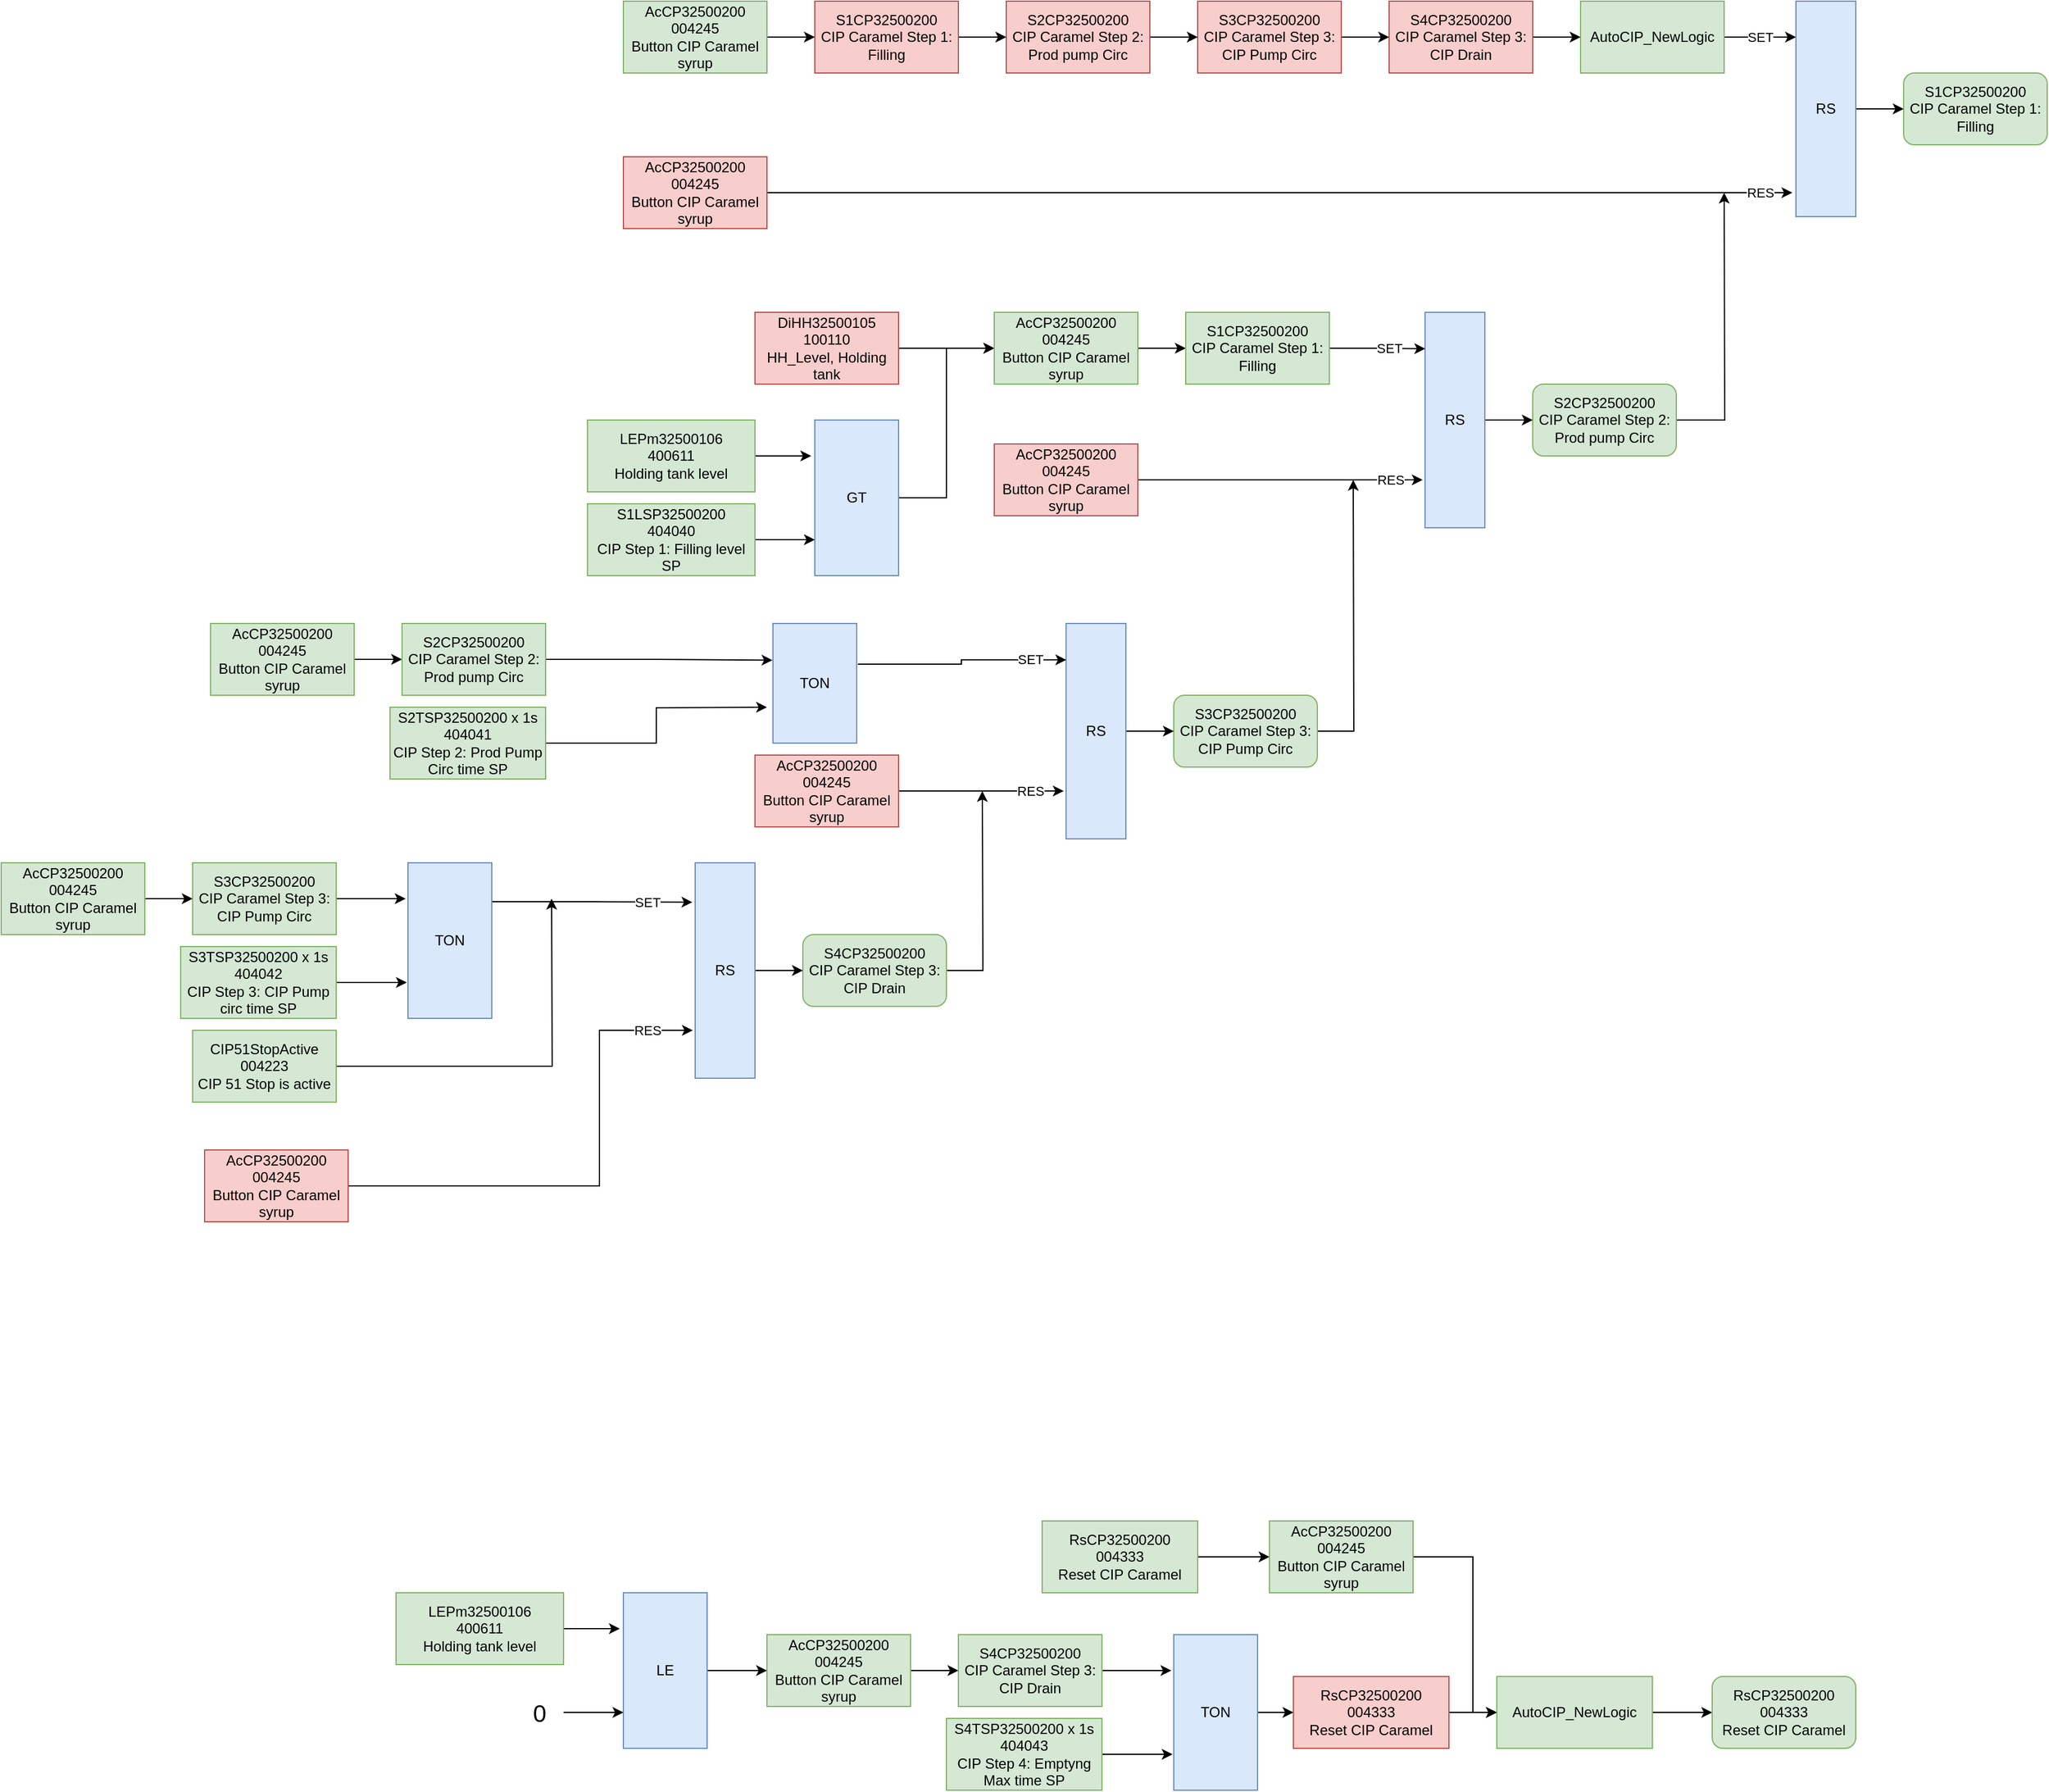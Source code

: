 <mxfile version="14.4.8" type="github">
  <diagram id="akHkdOR-lAPZsGf_VJxO" name="Page-1">
    <mxGraphModel dx="3685" dy="1134" grid="1" gridSize="10" guides="1" tooltips="1" connect="1" arrows="1" fold="1" page="1" pageScale="1" pageWidth="827" pageHeight="1169" math="0" shadow="0">
      <root>
        <mxCell id="0" />
        <mxCell id="1" parent="0" />
        <mxCell id="pyc0e8YHPOAbfdBveA92-2" value="S1CP32500200&lt;br&gt;CIP Caramel Step 1: Filling" style="rounded=1;whiteSpace=wrap;html=1;fillColor=#d5e8d4;strokeColor=#82b366;" parent="1" vertex="1">
          <mxGeometry x="650" y="190" width="120" height="60" as="geometry" />
        </mxCell>
        <mxCell id="pyc0e8YHPOAbfdBveA92-3" style="edgeStyle=orthogonalEdgeStyle;rounded=0;orthogonalLoop=1;jettySize=auto;html=1;entryX=0;entryY=0.5;entryDx=0;entryDy=0;" parent="1" source="pyc0e8YHPOAbfdBveA92-4" target="pyc0e8YHPOAbfdBveA92-2" edge="1">
          <mxGeometry relative="1" as="geometry" />
        </mxCell>
        <mxCell id="pyc0e8YHPOAbfdBveA92-4" value="RS" style="rounded=0;whiteSpace=wrap;html=1;fillColor=#dae8fc;strokeColor=#6c8ebf;" parent="1" vertex="1">
          <mxGeometry x="560" y="130" width="50" height="180" as="geometry" />
        </mxCell>
        <mxCell id="pyc0e8YHPOAbfdBveA92-5" value="SET" style="edgeStyle=orthogonalEdgeStyle;rounded=0;orthogonalLoop=1;jettySize=auto;html=1;entryX=0;entryY=0.167;entryDx=0;entryDy=0;entryPerimeter=0;" parent="1" source="pyc0e8YHPOAbfdBveA92-6" target="pyc0e8YHPOAbfdBveA92-4" edge="1">
          <mxGeometry relative="1" as="geometry" />
        </mxCell>
        <mxCell id="pyc0e8YHPOAbfdBveA92-6" value="AutoCIP_NewLogic" style="rounded=0;whiteSpace=wrap;html=1;fillColor=#d5e8d4;strokeColor=#82b366;" parent="1" vertex="1">
          <mxGeometry x="380" y="130" width="120" height="60" as="geometry" />
        </mxCell>
        <mxCell id="pyc0e8YHPOAbfdBveA92-7" style="edgeStyle=orthogonalEdgeStyle;rounded=0;orthogonalLoop=1;jettySize=auto;html=1;entryX=0;entryY=0.5;entryDx=0;entryDy=0;" parent="1" source="pyc0e8YHPOAbfdBveA92-8" target="pyc0e8YHPOAbfdBveA92-6" edge="1">
          <mxGeometry relative="1" as="geometry" />
        </mxCell>
        <mxCell id="pyc0e8YHPOAbfdBveA92-8" value="S4CP32500200&lt;br&gt;CIP Caramel Step 3: CIP Drain" style="rounded=0;whiteSpace=wrap;html=1;fillColor=#f8cecc;strokeColor=#b85450;" parent="1" vertex="1">
          <mxGeometry x="220" y="130" width="120" height="60" as="geometry" />
        </mxCell>
        <mxCell id="pyc0e8YHPOAbfdBveA92-9" style="edgeStyle=orthogonalEdgeStyle;rounded=0;orthogonalLoop=1;jettySize=auto;html=1;" parent="1" source="pyc0e8YHPOAbfdBveA92-11" target="pyc0e8YHPOAbfdBveA92-8" edge="1">
          <mxGeometry relative="1" as="geometry" />
        </mxCell>
        <mxCell id="pyc0e8YHPOAbfdBveA92-11" value="S3CP32500200&lt;br&gt;CIP Caramel Step 3: CIP Pump Circ" style="rounded=0;whiteSpace=wrap;html=1;fillColor=#f8cecc;strokeColor=#b85450;" parent="1" vertex="1">
          <mxGeometry x="60" y="130" width="120" height="60" as="geometry" />
        </mxCell>
        <mxCell id="pyc0e8YHPOAbfdBveA92-12" style="edgeStyle=orthogonalEdgeStyle;rounded=0;orthogonalLoop=1;jettySize=auto;html=1;entryX=0;entryY=0.5;entryDx=0;entryDy=0;" parent="1" source="pyc0e8YHPOAbfdBveA92-13" target="pyc0e8YHPOAbfdBveA92-11" edge="1">
          <mxGeometry relative="1" as="geometry" />
        </mxCell>
        <mxCell id="pyc0e8YHPOAbfdBveA92-13" value="S2CP32500200&lt;br&gt;CIP Caramel Step 2: Prod pump Circ" style="rounded=0;whiteSpace=wrap;html=1;fillColor=#f8cecc;strokeColor=#b85450;" parent="1" vertex="1">
          <mxGeometry x="-100" y="130" width="120" height="60" as="geometry" />
        </mxCell>
        <mxCell id="pyc0e8YHPOAbfdBveA92-14" style="edgeStyle=orthogonalEdgeStyle;rounded=0;orthogonalLoop=1;jettySize=auto;html=1;entryX=0;entryY=0.5;entryDx=0;entryDy=0;" parent="1" source="pyc0e8YHPOAbfdBveA92-15" target="pyc0e8YHPOAbfdBveA92-13" edge="1">
          <mxGeometry relative="1" as="geometry" />
        </mxCell>
        <mxCell id="pyc0e8YHPOAbfdBveA92-15" value="S1CP32500200&lt;br&gt;CIP Caramel Step 1: Filling" style="rounded=0;whiteSpace=wrap;html=1;fillColor=#f8cecc;strokeColor=#b85450;" parent="1" vertex="1">
          <mxGeometry x="-260" y="130" width="120" height="60" as="geometry" />
        </mxCell>
        <mxCell id="pyc0e8YHPOAbfdBveA92-16" style="edgeStyle=orthogonalEdgeStyle;rounded=0;orthogonalLoop=1;jettySize=auto;html=1;entryX=0;entryY=0.5;entryDx=0;entryDy=0;" parent="1" source="pyc0e8YHPOAbfdBveA92-17" target="pyc0e8YHPOAbfdBveA92-15" edge="1">
          <mxGeometry relative="1" as="geometry" />
        </mxCell>
        <mxCell id="pyc0e8YHPOAbfdBveA92-17" value="AcCP32500200&lt;br&gt;004245&lt;br&gt;Button CIP Caramel syrup" style="rounded=0;whiteSpace=wrap;html=1;fillColor=#d5e8d4;strokeColor=#82b366;" parent="1" vertex="1">
          <mxGeometry x="-420" y="130" width="120" height="60" as="geometry" />
        </mxCell>
        <mxCell id="pyc0e8YHPOAbfdBveA92-34" value="RES" style="edgeStyle=orthogonalEdgeStyle;rounded=0;orthogonalLoop=1;jettySize=auto;html=1;entryX=-0.06;entryY=0.889;entryDx=0;entryDy=0;entryPerimeter=0;" parent="1" source="pyc0e8YHPOAbfdBveA92-25" target="pyc0e8YHPOAbfdBveA92-4" edge="1">
          <mxGeometry x="0.937" relative="1" as="geometry">
            <mxPoint as="offset" />
          </mxGeometry>
        </mxCell>
        <mxCell id="pyc0e8YHPOAbfdBveA92-25" value="AcCP32500200&lt;br&gt;004245&lt;br&gt;Button CIP Caramel syrup" style="rounded=0;whiteSpace=wrap;html=1;fillColor=#f8cecc;strokeColor=#b85450;" parent="1" vertex="1">
          <mxGeometry x="-420" y="260" width="120" height="60" as="geometry" />
        </mxCell>
        <mxCell id="pyc0e8YHPOAbfdBveA92-47" style="edgeStyle=orthogonalEdgeStyle;rounded=0;orthogonalLoop=1;jettySize=auto;html=1;" parent="1" source="pyc0e8YHPOAbfdBveA92-40" edge="1">
          <mxGeometry relative="1" as="geometry">
            <mxPoint x="500" y="290" as="targetPoint" />
          </mxGeometry>
        </mxCell>
        <mxCell id="pyc0e8YHPOAbfdBveA92-40" value="S2CP32500200&lt;br&gt;CIP Caramel Step 2: Prod pump Circ" style="rounded=1;whiteSpace=wrap;html=1;fillColor=#d5e8d4;strokeColor=#82b366;" parent="1" vertex="1">
          <mxGeometry x="340" y="450" width="120" height="60" as="geometry" />
        </mxCell>
        <mxCell id="pyc0e8YHPOAbfdBveA92-41" style="edgeStyle=orthogonalEdgeStyle;rounded=0;orthogonalLoop=1;jettySize=auto;html=1;entryX=0;entryY=0.5;entryDx=0;entryDy=0;" parent="1" source="pyc0e8YHPOAbfdBveA92-42" target="pyc0e8YHPOAbfdBveA92-40" edge="1">
          <mxGeometry relative="1" as="geometry" />
        </mxCell>
        <mxCell id="pyc0e8YHPOAbfdBveA92-42" value="RS" style="rounded=0;whiteSpace=wrap;html=1;fillColor=#dae8fc;strokeColor=#6c8ebf;" parent="1" vertex="1">
          <mxGeometry x="250" y="390" width="50" height="180" as="geometry" />
        </mxCell>
        <mxCell id="pyc0e8YHPOAbfdBveA92-60" style="edgeStyle=orthogonalEdgeStyle;rounded=0;orthogonalLoop=1;jettySize=auto;html=1;entryX=0;entryY=0.5;entryDx=0;entryDy=0;" parent="1" source="pyc0e8YHPOAbfdBveA92-50" target="pyc0e8YHPOAbfdBveA92-56" edge="1">
          <mxGeometry relative="1" as="geometry" />
        </mxCell>
        <mxCell id="pyc0e8YHPOAbfdBveA92-50" value="DiHH32500105&lt;br&gt;100110&lt;br&gt;HH_Level, Holding tank" style="rounded=0;whiteSpace=wrap;html=1;fillColor=#f8cecc;strokeColor=#b85450;" parent="1" vertex="1">
          <mxGeometry x="-310" y="390" width="120" height="60" as="geometry" />
        </mxCell>
        <mxCell id="pyc0e8YHPOAbfdBveA92-58" style="edgeStyle=orthogonalEdgeStyle;rounded=0;orthogonalLoop=1;jettySize=auto;html=1;entryX=0;entryY=0.5;entryDx=0;entryDy=0;" parent="1" source="pyc0e8YHPOAbfdBveA92-51" target="pyc0e8YHPOAbfdBveA92-56" edge="1">
          <mxGeometry relative="1" as="geometry" />
        </mxCell>
        <mxCell id="pyc0e8YHPOAbfdBveA92-51" value="GT" style="rounded=0;whiteSpace=wrap;html=1;fillColor=#dae8fc;strokeColor=#6c8ebf;" parent="1" vertex="1">
          <mxGeometry x="-260" y="480" width="70" height="130" as="geometry" />
        </mxCell>
        <mxCell id="pyc0e8YHPOAbfdBveA92-55" style="edgeStyle=orthogonalEdgeStyle;rounded=0;orthogonalLoop=1;jettySize=auto;html=1;" parent="1" source="pyc0e8YHPOAbfdBveA92-52" edge="1">
          <mxGeometry relative="1" as="geometry">
            <mxPoint x="-260" y="580" as="targetPoint" />
          </mxGeometry>
        </mxCell>
        <mxCell id="pyc0e8YHPOAbfdBveA92-52" value="S1LSP32500200&lt;br&gt;404040&lt;br&gt;CIP Step 1: Filling level SP" style="rounded=0;whiteSpace=wrap;html=1;fillColor=#d5e8d4;strokeColor=#82b366;" parent="1" vertex="1">
          <mxGeometry x="-450" y="550" width="140" height="60" as="geometry" />
        </mxCell>
        <mxCell id="pyc0e8YHPOAbfdBveA92-54" style="edgeStyle=orthogonalEdgeStyle;rounded=0;orthogonalLoop=1;jettySize=auto;html=1;" parent="1" source="pyc0e8YHPOAbfdBveA92-53" edge="1">
          <mxGeometry relative="1" as="geometry">
            <mxPoint x="-263" y="510" as="targetPoint" />
          </mxGeometry>
        </mxCell>
        <mxCell id="pyc0e8YHPOAbfdBveA92-53" value="LEPm32500106&lt;br&gt;400611&lt;br&gt;Holding tank level" style="rounded=0;whiteSpace=wrap;html=1;fillColor=#d5e8d4;strokeColor=#82b366;" parent="1" vertex="1">
          <mxGeometry x="-450" y="480" width="140" height="60" as="geometry" />
        </mxCell>
        <mxCell id="pyc0e8YHPOAbfdBveA92-59" style="edgeStyle=orthogonalEdgeStyle;rounded=0;orthogonalLoop=1;jettySize=auto;html=1;entryX=0;entryY=0.5;entryDx=0;entryDy=0;" parent="1" source="pyc0e8YHPOAbfdBveA92-56" target="pyc0e8YHPOAbfdBveA92-57" edge="1">
          <mxGeometry relative="1" as="geometry" />
        </mxCell>
        <mxCell id="pyc0e8YHPOAbfdBveA92-56" value="AcCP32500200&lt;br&gt;004245&lt;br&gt;Button CIP Caramel syrup" style="rounded=0;whiteSpace=wrap;html=1;fillColor=#d5e8d4;strokeColor=#82b366;" parent="1" vertex="1">
          <mxGeometry x="-110" y="390" width="120" height="60" as="geometry" />
        </mxCell>
        <mxCell id="pyc0e8YHPOAbfdBveA92-61" value="SET" style="edgeStyle=orthogonalEdgeStyle;rounded=0;orthogonalLoop=1;jettySize=auto;html=1;entryX=0.003;entryY=0.169;entryDx=0;entryDy=0;entryPerimeter=0;" parent="1" source="pyc0e8YHPOAbfdBveA92-57" target="pyc0e8YHPOAbfdBveA92-42" edge="1">
          <mxGeometry x="0.249" relative="1" as="geometry">
            <mxPoint as="offset" />
          </mxGeometry>
        </mxCell>
        <mxCell id="pyc0e8YHPOAbfdBveA92-57" value="S1CP32500200&lt;br&gt;CIP Caramel Step 1: Filling" style="rounded=0;whiteSpace=wrap;html=1;fillColor=#d5e8d4;strokeColor=#82b366;" parent="1" vertex="1">
          <mxGeometry x="50" y="390" width="120" height="60" as="geometry" />
        </mxCell>
        <mxCell id="pyc0e8YHPOAbfdBveA92-64" value="RES" style="edgeStyle=orthogonalEdgeStyle;rounded=0;orthogonalLoop=1;jettySize=auto;html=1;" parent="1" source="pyc0e8YHPOAbfdBveA92-63" edge="1">
          <mxGeometry x="0.765" relative="1" as="geometry">
            <mxPoint x="248" y="530" as="targetPoint" />
            <mxPoint x="1" as="offset" />
          </mxGeometry>
        </mxCell>
        <mxCell id="pyc0e8YHPOAbfdBveA92-63" value="AcCP32500200&lt;br&gt;004245&lt;br&gt;Button CIP Caramel syrup" style="rounded=0;whiteSpace=wrap;html=1;fillColor=#f8cecc;strokeColor=#b85450;" parent="1" vertex="1">
          <mxGeometry x="-110" y="500" width="120" height="60" as="geometry" />
        </mxCell>
        <mxCell id="pyc0e8YHPOAbfdBveA92-77" style="edgeStyle=orthogonalEdgeStyle;rounded=0;orthogonalLoop=1;jettySize=auto;html=1;" parent="1" source="pyc0e8YHPOAbfdBveA92-66" edge="1">
          <mxGeometry relative="1" as="geometry">
            <mxPoint x="190" y="530.0" as="targetPoint" />
          </mxGeometry>
        </mxCell>
        <mxCell id="pyc0e8YHPOAbfdBveA92-66" value="S3CP32500200&lt;br&gt;CIP Caramel Step 3: CIP Pump Circ" style="rounded=1;whiteSpace=wrap;html=1;fillColor=#d5e8d4;strokeColor=#82b366;" parent="1" vertex="1">
          <mxGeometry x="40" y="710" width="120" height="60" as="geometry" />
        </mxCell>
        <mxCell id="pyc0e8YHPOAbfdBveA92-67" style="edgeStyle=orthogonalEdgeStyle;rounded=0;orthogonalLoop=1;jettySize=auto;html=1;entryX=0;entryY=0.5;entryDx=0;entryDy=0;" parent="1" source="pyc0e8YHPOAbfdBveA92-68" target="pyc0e8YHPOAbfdBveA92-66" edge="1">
          <mxGeometry relative="1" as="geometry" />
        </mxCell>
        <mxCell id="pyc0e8YHPOAbfdBveA92-68" value="RS" style="rounded=0;whiteSpace=wrap;html=1;fillColor=#dae8fc;strokeColor=#6c8ebf;" parent="1" vertex="1">
          <mxGeometry x="-50" y="650" width="50" height="180" as="geometry" />
        </mxCell>
        <mxCell id="pyc0e8YHPOAbfdBveA92-69" style="edgeStyle=orthogonalEdgeStyle;rounded=0;orthogonalLoop=1;jettySize=auto;html=1;entryX=0;entryY=0.5;entryDx=0;entryDy=0;" parent="1" source="pyc0e8YHPOAbfdBveA92-70" target="pyc0e8YHPOAbfdBveA92-72" edge="1">
          <mxGeometry relative="1" as="geometry" />
        </mxCell>
        <mxCell id="pyc0e8YHPOAbfdBveA92-70" value="AcCP32500200&lt;br&gt;004245&lt;br&gt;Button CIP Caramel syrup" style="rounded=0;whiteSpace=wrap;html=1;fillColor=#d5e8d4;strokeColor=#82b366;" parent="1" vertex="1">
          <mxGeometry x="-765" y="650" width="120" height="60" as="geometry" />
        </mxCell>
        <mxCell id="pyc0e8YHPOAbfdBveA92-71" value="SET" style="edgeStyle=orthogonalEdgeStyle;rounded=0;orthogonalLoop=1;jettySize=auto;html=1;entryX=0.003;entryY=0.169;entryDx=0;entryDy=0;entryPerimeter=0;exitX=1.014;exitY=0.34;exitDx=0;exitDy=0;exitPerimeter=0;" parent="1" target="pyc0e8YHPOAbfdBveA92-68" edge="1" source="pyc0e8YHPOAbfdBveA92-78">
          <mxGeometry x="0.661" relative="1" as="geometry">
            <mxPoint x="-120" y="680" as="sourcePoint" />
            <mxPoint as="offset" />
          </mxGeometry>
        </mxCell>
        <mxCell id="pyc0e8YHPOAbfdBveA92-81" style="edgeStyle=orthogonalEdgeStyle;rounded=0;orthogonalLoop=1;jettySize=auto;html=1;entryX=-0.006;entryY=0.307;entryDx=0;entryDy=0;fontSize=20;entryPerimeter=0;" parent="1" source="pyc0e8YHPOAbfdBveA92-72" target="pyc0e8YHPOAbfdBveA92-78" edge="1">
          <mxGeometry relative="1" as="geometry" />
        </mxCell>
        <mxCell id="pyc0e8YHPOAbfdBveA92-72" value="S2CP32500200&lt;br&gt;CIP Caramel Step 2: Prod pump Circ" style="rounded=0;whiteSpace=wrap;html=1;fillColor=#d5e8d4;strokeColor=#82b366;" parent="1" vertex="1">
          <mxGeometry x="-605" y="650" width="120" height="60" as="geometry" />
        </mxCell>
        <mxCell id="pyc0e8YHPOAbfdBveA92-75" value="RES" style="edgeStyle=orthogonalEdgeStyle;rounded=0;orthogonalLoop=1;jettySize=auto;html=1;" parent="1" source="pyc0e8YHPOAbfdBveA92-76" edge="1">
          <mxGeometry x="0.594" relative="1" as="geometry">
            <mxPoint x="-52.0" y="790.0" as="targetPoint" />
            <mxPoint as="offset" />
          </mxGeometry>
        </mxCell>
        <mxCell id="pyc0e8YHPOAbfdBveA92-76" value="AcCP32500200&lt;br&gt;004245&lt;br&gt;Button CIP Caramel syrup" style="rounded=0;whiteSpace=wrap;html=1;fillColor=#f8cecc;strokeColor=#b85450;" parent="1" vertex="1">
          <mxGeometry x="-310" y="760" width="120" height="60" as="geometry" />
        </mxCell>
        <mxCell id="pyc0e8YHPOAbfdBveA92-78" value="TON" style="rounded=0;whiteSpace=wrap;html=1;fillColor=#dae8fc;strokeColor=#6c8ebf;" parent="1" vertex="1">
          <mxGeometry x="-295" y="650" width="70" height="100" as="geometry" />
        </mxCell>
        <mxCell id="pyc0e8YHPOAbfdBveA92-97" style="edgeStyle=orthogonalEdgeStyle;rounded=0;orthogonalLoop=1;jettySize=auto;html=1;fontSize=20;" parent="1" source="pyc0e8YHPOAbfdBveA92-82" edge="1">
          <mxGeometry relative="1" as="geometry">
            <mxPoint x="-120" y="790.0" as="targetPoint" />
          </mxGeometry>
        </mxCell>
        <mxCell id="pyc0e8YHPOAbfdBveA92-82" value="S4CP32500200&lt;br&gt;CIP Caramel Step 3: CIP Drain" style="rounded=1;whiteSpace=wrap;html=1;fillColor=#d5e8d4;strokeColor=#82b366;" parent="1" vertex="1">
          <mxGeometry x="-270" y="910" width="120" height="60" as="geometry" />
        </mxCell>
        <mxCell id="pyc0e8YHPOAbfdBveA92-83" style="edgeStyle=orthogonalEdgeStyle;rounded=0;orthogonalLoop=1;jettySize=auto;html=1;entryX=0;entryY=0.5;entryDx=0;entryDy=0;" parent="1" source="pyc0e8YHPOAbfdBveA92-84" target="pyc0e8YHPOAbfdBveA92-82" edge="1">
          <mxGeometry relative="1" as="geometry" />
        </mxCell>
        <mxCell id="pyc0e8YHPOAbfdBveA92-84" value="RS" style="rounded=0;whiteSpace=wrap;html=1;fillColor=#dae8fc;strokeColor=#6c8ebf;" parent="1" vertex="1">
          <mxGeometry x="-360" y="850" width="50" height="180" as="geometry" />
        </mxCell>
        <mxCell id="pyc0e8YHPOAbfdBveA92-85" style="edgeStyle=orthogonalEdgeStyle;rounded=0;orthogonalLoop=1;jettySize=auto;html=1;entryX=0;entryY=0.5;entryDx=0;entryDy=0;" parent="1" source="pyc0e8YHPOAbfdBveA92-86" target="pyc0e8YHPOAbfdBveA92-89" edge="1">
          <mxGeometry relative="1" as="geometry" />
        </mxCell>
        <mxCell id="pyc0e8YHPOAbfdBveA92-86" value="AcCP32500200&lt;br&gt;004245&lt;br&gt;Button CIP Caramel syrup" style="rounded=0;whiteSpace=wrap;html=1;fillColor=#d5e8d4;strokeColor=#82b366;" parent="1" vertex="1">
          <mxGeometry x="-940" y="850" width="120" height="60" as="geometry" />
        </mxCell>
        <mxCell id="pyc0e8YHPOAbfdBveA92-87" value="SET" style="edgeStyle=orthogonalEdgeStyle;rounded=0;orthogonalLoop=1;jettySize=auto;html=1;entryX=-0.047;entryY=0.183;entryDx=0;entryDy=0;entryPerimeter=0;exitX=1;exitY=0.25;exitDx=0;exitDy=0;" parent="1" source="pyc0e8YHPOAbfdBveA92-94" target="pyc0e8YHPOAbfdBveA92-84" edge="1">
          <mxGeometry x="0.552" relative="1" as="geometry">
            <mxPoint x="-430" y="880" as="sourcePoint" />
            <mxPoint as="offset" />
          </mxGeometry>
        </mxCell>
        <mxCell id="pyc0e8YHPOAbfdBveA92-88" style="edgeStyle=orthogonalEdgeStyle;rounded=0;orthogonalLoop=1;jettySize=auto;html=1;fontSize=20;" parent="1" source="pyc0e8YHPOAbfdBveA92-89" edge="1">
          <mxGeometry relative="1" as="geometry">
            <mxPoint x="-602" y="880" as="targetPoint" />
          </mxGeometry>
        </mxCell>
        <mxCell id="pyc0e8YHPOAbfdBveA92-89" value="S3CP32500200&lt;br&gt;CIP Caramel Step 3: CIP Pump Circ" style="rounded=0;whiteSpace=wrap;html=1;fillColor=#d5e8d4;strokeColor=#82b366;" parent="1" vertex="1">
          <mxGeometry x="-780" y="850" width="120" height="60" as="geometry" />
        </mxCell>
        <mxCell id="pyc0e8YHPOAbfdBveA92-92" value="RES" style="edgeStyle=orthogonalEdgeStyle;rounded=0;orthogonalLoop=1;jettySize=auto;html=1;" parent="1" source="pyc0e8YHPOAbfdBveA92-93" edge="1">
          <mxGeometry x="0.818" relative="1" as="geometry">
            <mxPoint x="-362.0" y="990.0" as="targetPoint" />
            <Array as="points">
              <mxPoint x="-440" y="1120" />
              <mxPoint x="-440" y="990" />
            </Array>
            <mxPoint as="offset" />
          </mxGeometry>
        </mxCell>
        <mxCell id="pyc0e8YHPOAbfdBveA92-93" value="AcCP32500200&lt;br&gt;004245&lt;br&gt;Button CIP Caramel syrup" style="rounded=0;whiteSpace=wrap;html=1;fillColor=#f8cecc;strokeColor=#b85450;" parent="1" vertex="1">
          <mxGeometry x="-770" y="1090" width="120" height="60" as="geometry" />
        </mxCell>
        <mxCell id="pyc0e8YHPOAbfdBveA92-94" value="TON" style="rounded=0;whiteSpace=wrap;html=1;fillColor=#dae8fc;strokeColor=#6c8ebf;" parent="1" vertex="1">
          <mxGeometry x="-600" y="850" width="70" height="130" as="geometry" />
        </mxCell>
        <mxCell id="pyc0e8YHPOAbfdBveA92-99" style="edgeStyle=orthogonalEdgeStyle;rounded=0;orthogonalLoop=1;jettySize=auto;html=1;fontSize=20;" parent="1" source="pyc0e8YHPOAbfdBveA92-98" edge="1">
          <mxGeometry relative="1" as="geometry">
            <mxPoint x="-601" y="950" as="targetPoint" />
          </mxGeometry>
        </mxCell>
        <mxCell id="pyc0e8YHPOAbfdBveA92-98" value="S3TSP32500200 x 1s&lt;br&gt;404042&lt;br&gt;CIP Step 3: CIP Pump circ time SP" style="rounded=0;whiteSpace=wrap;html=1;fillColor=#d5e8d4;strokeColor=#82b366;" parent="1" vertex="1">
          <mxGeometry x="-790" y="920" width="130" height="60" as="geometry" />
        </mxCell>
        <mxCell id="pyc0e8YHPOAbfdBveA92-101" style="edgeStyle=orthogonalEdgeStyle;rounded=0;orthogonalLoop=1;jettySize=auto;html=1;fontSize=20;" parent="1" source="pyc0e8YHPOAbfdBveA92-100" edge="1">
          <mxGeometry relative="1" as="geometry">
            <mxPoint x="-480" y="880.0" as="targetPoint" />
          </mxGeometry>
        </mxCell>
        <mxCell id="pyc0e8YHPOAbfdBveA92-100" value="CIP51StopActive&lt;br&gt;004223&lt;br&gt;CIP 51 Stop is active" style="rounded=0;whiteSpace=wrap;html=1;fillColor=#d5e8d4;strokeColor=#82b366;" parent="1" vertex="1">
          <mxGeometry x="-780" y="990" width="120" height="60" as="geometry" />
        </mxCell>
        <mxCell id="pyc0e8YHPOAbfdBveA92-102" style="edgeStyle=orthogonalEdgeStyle;rounded=0;orthogonalLoop=1;jettySize=auto;html=1;entryX=0;entryY=0.5;entryDx=0;entryDy=0;" parent="1" source="pyc0e8YHPOAbfdBveA92-103" target="pyc0e8YHPOAbfdBveA92-105" edge="1">
          <mxGeometry relative="1" as="geometry" />
        </mxCell>
        <mxCell id="pyc0e8YHPOAbfdBveA92-103" value="AcCP32500200&lt;br&gt;004245&lt;br&gt;Button CIP Caramel syrup" style="rounded=0;whiteSpace=wrap;html=1;fillColor=#d5e8d4;strokeColor=#82b366;" parent="1" vertex="1">
          <mxGeometry x="-300" y="1495" width="120" height="60" as="geometry" />
        </mxCell>
        <mxCell id="pyc0e8YHPOAbfdBveA92-104" style="edgeStyle=orthogonalEdgeStyle;rounded=0;orthogonalLoop=1;jettySize=auto;html=1;fontSize=20;" parent="1" source="pyc0e8YHPOAbfdBveA92-105" edge="1">
          <mxGeometry relative="1" as="geometry">
            <mxPoint x="38" y="1525" as="targetPoint" />
          </mxGeometry>
        </mxCell>
        <mxCell id="pyc0e8YHPOAbfdBveA92-105" value="S4CP32500200&lt;br&gt;CIP Caramel Step 3: CIP Drain" style="rounded=0;whiteSpace=wrap;html=1;fillColor=#d5e8d4;strokeColor=#82b366;" parent="1" vertex="1">
          <mxGeometry x="-140" y="1495" width="120" height="60" as="geometry" />
        </mxCell>
        <mxCell id="pyc0e8YHPOAbfdBveA92-119" style="edgeStyle=orthogonalEdgeStyle;rounded=0;orthogonalLoop=1;jettySize=auto;html=1;fontSize=20;" parent="1" source="pyc0e8YHPOAbfdBveA92-106" target="pyc0e8YHPOAbfdBveA92-116" edge="1">
          <mxGeometry relative="1" as="geometry" />
        </mxCell>
        <mxCell id="pyc0e8YHPOAbfdBveA92-106" value="TON" style="rounded=0;whiteSpace=wrap;html=1;fillColor=#dae8fc;strokeColor=#6c8ebf;" parent="1" vertex="1">
          <mxGeometry x="40" y="1495" width="70" height="130" as="geometry" />
        </mxCell>
        <mxCell id="pyc0e8YHPOAbfdBveA92-107" style="edgeStyle=orthogonalEdgeStyle;rounded=0;orthogonalLoop=1;jettySize=auto;html=1;fontSize=20;" parent="1" source="pyc0e8YHPOAbfdBveA92-108" edge="1">
          <mxGeometry relative="1" as="geometry">
            <mxPoint x="39" y="1595" as="targetPoint" />
          </mxGeometry>
        </mxCell>
        <mxCell id="pyc0e8YHPOAbfdBveA92-108" value="S4TSP32500200 x 1s&lt;br&gt;404043&lt;br&gt;CIP Step 4: Emptyng Max time SP" style="rounded=0;whiteSpace=wrap;html=1;fillColor=#d5e8d4;strokeColor=#82b366;" parent="1" vertex="1">
          <mxGeometry x="-150" y="1565" width="130" height="60" as="geometry" />
        </mxCell>
        <mxCell id="pyc0e8YHPOAbfdBveA92-114" style="edgeStyle=orthogonalEdgeStyle;rounded=0;orthogonalLoop=1;jettySize=auto;html=1;entryX=0;entryY=0.5;entryDx=0;entryDy=0;fontSize=20;" parent="1" source="pyc0e8YHPOAbfdBveA92-109" target="pyc0e8YHPOAbfdBveA92-103" edge="1">
          <mxGeometry relative="1" as="geometry" />
        </mxCell>
        <mxCell id="pyc0e8YHPOAbfdBveA92-109" value="LE" style="rounded=0;whiteSpace=wrap;html=1;fillColor=#dae8fc;strokeColor=#6c8ebf;" parent="1" vertex="1">
          <mxGeometry x="-420" y="1460" width="70" height="130" as="geometry" />
        </mxCell>
        <mxCell id="pyc0e8YHPOAbfdBveA92-110" style="edgeStyle=orthogonalEdgeStyle;rounded=0;orthogonalLoop=1;jettySize=auto;html=1;" parent="1" edge="1">
          <mxGeometry relative="1" as="geometry">
            <mxPoint x="-470" y="1560" as="sourcePoint" />
            <mxPoint x="-420" y="1560" as="targetPoint" />
          </mxGeometry>
        </mxCell>
        <mxCell id="pyc0e8YHPOAbfdBveA92-112" style="edgeStyle=orthogonalEdgeStyle;rounded=0;orthogonalLoop=1;jettySize=auto;html=1;" parent="1" source="pyc0e8YHPOAbfdBveA92-113" edge="1">
          <mxGeometry relative="1" as="geometry">
            <mxPoint x="-423.0" y="1490" as="targetPoint" />
          </mxGeometry>
        </mxCell>
        <mxCell id="pyc0e8YHPOAbfdBveA92-113" value="LEPm32500106&lt;br&gt;400611&lt;br&gt;Holding tank level" style="rounded=0;whiteSpace=wrap;html=1;fillColor=#d5e8d4;strokeColor=#82b366;" parent="1" vertex="1">
          <mxGeometry x="-610" y="1460" width="140" height="60" as="geometry" />
        </mxCell>
        <mxCell id="pyc0e8YHPOAbfdBveA92-115" value="0" style="text;html=1;strokeColor=none;fillColor=none;align=center;verticalAlign=middle;whiteSpace=wrap;rounded=0;fontSize=20;" parent="1" vertex="1">
          <mxGeometry x="-510" y="1550" width="40" height="20" as="geometry" />
        </mxCell>
        <mxCell id="pyc0e8YHPOAbfdBveA92-120" style="edgeStyle=orthogonalEdgeStyle;rounded=0;orthogonalLoop=1;jettySize=auto;html=1;fontSize=20;" parent="1" source="pyc0e8YHPOAbfdBveA92-116" target="pyc0e8YHPOAbfdBveA92-117" edge="1">
          <mxGeometry relative="1" as="geometry" />
        </mxCell>
        <mxCell id="pyc0e8YHPOAbfdBveA92-116" value="RsCP32500200&lt;br&gt;004333&lt;br&gt;Reset CIP Caramel" style="rounded=0;whiteSpace=wrap;html=1;fillColor=#f8cecc;strokeColor=#b85450;" parent="1" vertex="1">
          <mxGeometry x="140" y="1530" width="130" height="60" as="geometry" />
        </mxCell>
        <mxCell id="pyc0e8YHPOAbfdBveA92-121" style="edgeStyle=orthogonalEdgeStyle;rounded=0;orthogonalLoop=1;jettySize=auto;html=1;entryX=0;entryY=0.5;entryDx=0;entryDy=0;fontSize=20;" parent="1" source="pyc0e8YHPOAbfdBveA92-117" target="pyc0e8YHPOAbfdBveA92-118" edge="1">
          <mxGeometry relative="1" as="geometry" />
        </mxCell>
        <mxCell id="pyc0e8YHPOAbfdBveA92-117" value="AutoCIP_NewLogic" style="rounded=0;whiteSpace=wrap;html=1;fillColor=#d5e8d4;strokeColor=#82b366;" parent="1" vertex="1">
          <mxGeometry x="310" y="1530" width="130" height="60" as="geometry" />
        </mxCell>
        <mxCell id="pyc0e8YHPOAbfdBveA92-118" value="RsCP32500200&lt;br&gt;004333&lt;br&gt;Reset CIP Caramel" style="rounded=1;whiteSpace=wrap;html=1;fillColor=#d5e8d4;strokeColor=#82b366;" parent="1" vertex="1">
          <mxGeometry x="490" y="1530" width="120" height="60" as="geometry" />
        </mxCell>
        <mxCell id="pyc0e8YHPOAbfdBveA92-125" style="edgeStyle=orthogonalEdgeStyle;rounded=0;orthogonalLoop=1;jettySize=auto;html=1;fontSize=20;" parent="1" source="pyc0e8YHPOAbfdBveA92-122" target="pyc0e8YHPOAbfdBveA92-123" edge="1">
          <mxGeometry relative="1" as="geometry" />
        </mxCell>
        <mxCell id="pyc0e8YHPOAbfdBveA92-122" value="RsCP32500200&lt;br&gt;004333&lt;br&gt;Reset CIP Caramel" style="rounded=0;whiteSpace=wrap;html=1;fillColor=#d5e8d4;strokeColor=#82b366;" parent="1" vertex="1">
          <mxGeometry x="-70" y="1400" width="130" height="60" as="geometry" />
        </mxCell>
        <mxCell id="pyc0e8YHPOAbfdBveA92-124" style="edgeStyle=orthogonalEdgeStyle;rounded=0;orthogonalLoop=1;jettySize=auto;html=1;fontSize=20;entryX=0;entryY=0.5;entryDx=0;entryDy=0;" parent="1" source="pyc0e8YHPOAbfdBveA92-123" target="pyc0e8YHPOAbfdBveA92-117" edge="1">
          <mxGeometry relative="1" as="geometry">
            <mxPoint x="290" y="1565" as="targetPoint" />
            <Array as="points">
              <mxPoint x="290" y="1430" />
              <mxPoint x="290" y="1560" />
            </Array>
          </mxGeometry>
        </mxCell>
        <mxCell id="pyc0e8YHPOAbfdBveA92-123" value="AcCP32500200&lt;br&gt;004245&lt;br&gt;Button CIP Caramel syrup" style="rounded=0;whiteSpace=wrap;html=1;fillColor=#d5e8d4;strokeColor=#82b366;" parent="1" vertex="1">
          <mxGeometry x="120" y="1400" width="120" height="60" as="geometry" />
        </mxCell>
        <mxCell id="ERmi6EORjjyx5ZHJRQGC-2" style="edgeStyle=orthogonalEdgeStyle;rounded=0;orthogonalLoop=1;jettySize=auto;html=1;" edge="1" parent="1" source="ERmi6EORjjyx5ZHJRQGC-1">
          <mxGeometry relative="1" as="geometry">
            <mxPoint x="-300" y="720" as="targetPoint" />
          </mxGeometry>
        </mxCell>
        <mxCell id="ERmi6EORjjyx5ZHJRQGC-1" value="S2TSP32500200 x 1s&lt;br&gt;404041&lt;br&gt;CIP Step 2: Prod Pump Circ time SP" style="rounded=0;whiteSpace=wrap;html=1;fillColor=#d5e8d4;strokeColor=#82b366;" vertex="1" parent="1">
          <mxGeometry x="-615" y="720" width="130" height="60" as="geometry" />
        </mxCell>
      </root>
    </mxGraphModel>
  </diagram>
</mxfile>
